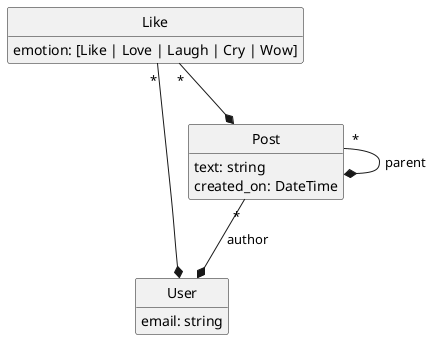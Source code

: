@startuml Models

hide empty methods
hide circle

class User {
    email: string
}

class Post {
    text: string
    created_on: DateTime
}

Post "*" --* User: author
Post "*" --* Post: parent

class Like {
    emotion: [Like | Love | Laugh | Cry | Wow]
}

Like "*" --* User
Like "*" --* Post

@enduml

